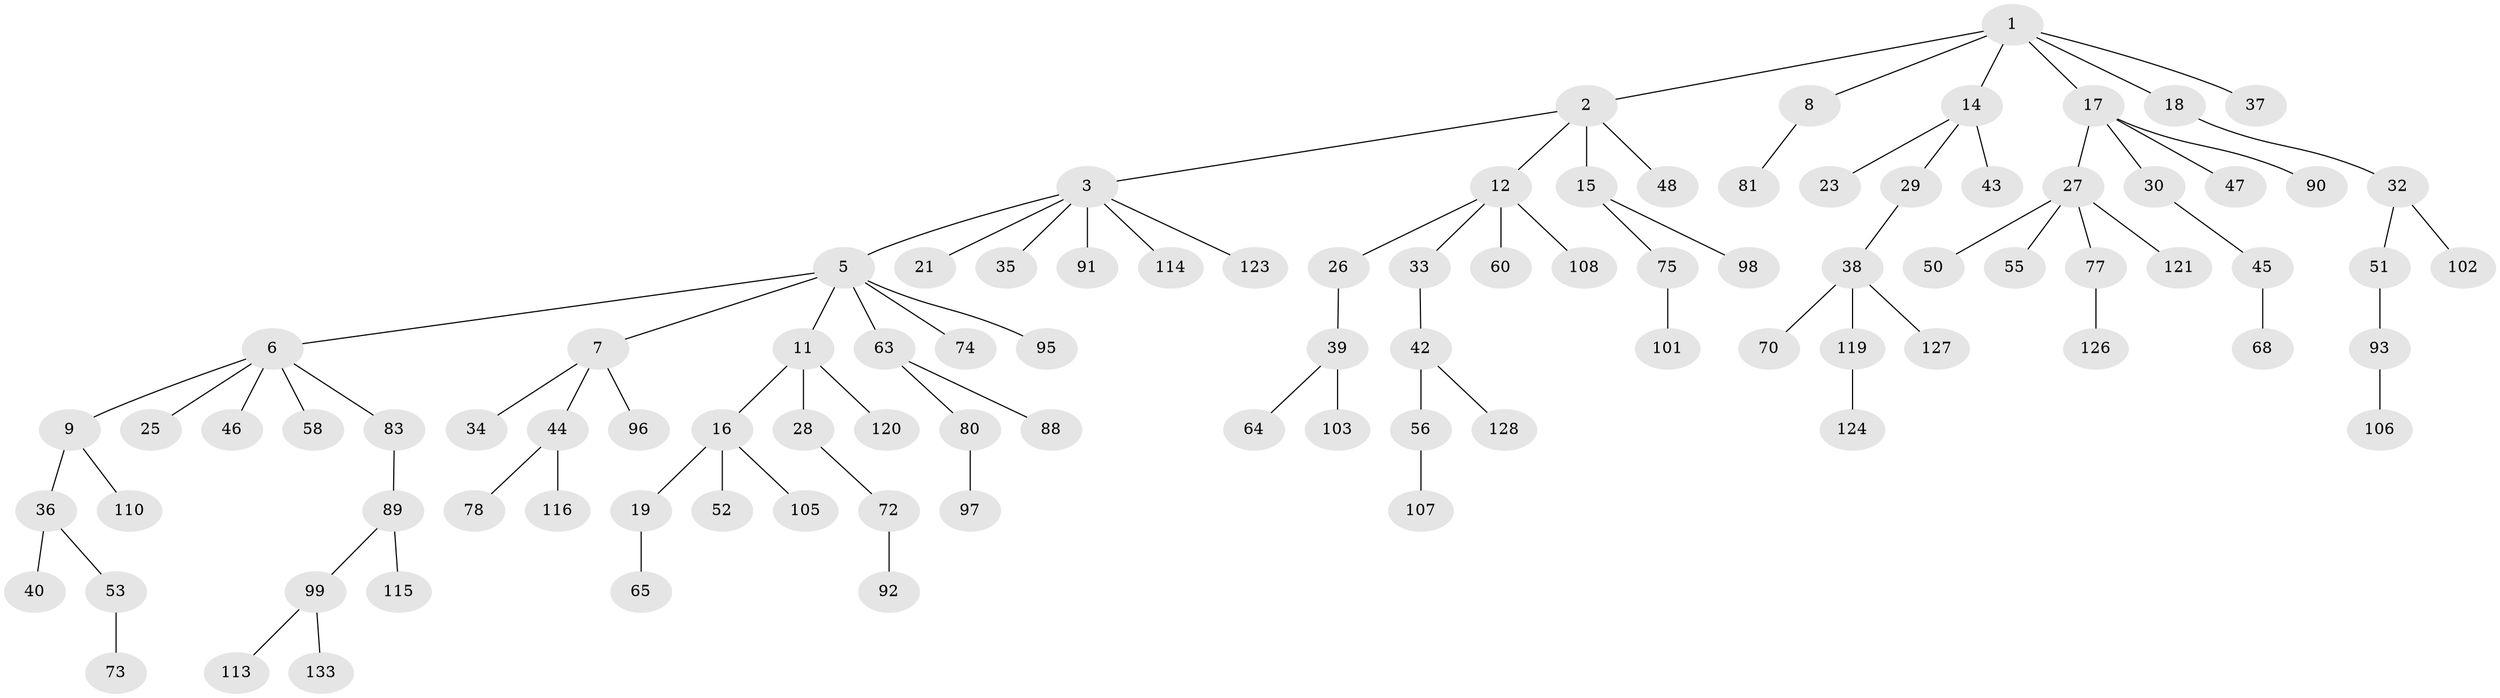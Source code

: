 // original degree distribution, {7: 0.007407407407407408, 6: 0.007407407407407408, 4: 0.044444444444444446, 5: 0.044444444444444446, 8: 0.007407407407407408, 2: 0.28888888888888886, 3: 0.1259259259259259, 1: 0.4740740740740741}
// Generated by graph-tools (version 1.1) at 2025/11/02/27/25 16:11:27]
// undirected, 94 vertices, 93 edges
graph export_dot {
graph [start="1"]
  node [color=gray90,style=filled];
  1 [super="+10"];
  2 [super="+129"];
  3 [super="+4"];
  5 [super="+122"];
  6 [super="+13"];
  7 [super="+67"];
  8;
  9 [super="+57"];
  11 [super="+22"];
  12 [super="+85"];
  14 [super="+82"];
  15 [super="+131"];
  16 [super="+49"];
  17 [super="+20"];
  18;
  19 [super="+24"];
  21;
  23 [super="+109"];
  25;
  26 [super="+125"];
  27 [super="+61"];
  28 [super="+31"];
  29 [super="+117"];
  30;
  32 [super="+86"];
  33;
  34;
  35 [super="+41"];
  36;
  37 [super="+59"];
  38 [super="+62"];
  39 [super="+66"];
  40;
  42 [super="+54"];
  43;
  44;
  45;
  46;
  47;
  48 [super="+132"];
  50 [super="+118"];
  51;
  52;
  53 [super="+79"];
  55;
  56 [super="+87"];
  58 [super="+134"];
  60;
  63 [super="+76"];
  64 [super="+71"];
  65 [super="+130"];
  68 [super="+69"];
  70;
  72 [super="+100"];
  73;
  74;
  75;
  77 [super="+84"];
  78;
  80 [super="+112"];
  81 [super="+94"];
  83;
  88;
  89;
  90;
  91;
  92;
  93;
  95;
  96 [super="+104"];
  97;
  98;
  99;
  101 [super="+111"];
  102;
  103;
  105;
  106;
  107 [super="+135"];
  108;
  110;
  113;
  114;
  115;
  116;
  119;
  120;
  121;
  123;
  124;
  126;
  127;
  128;
  133;
  1 -- 2;
  1 -- 8;
  1 -- 14;
  1 -- 17;
  1 -- 18;
  1 -- 37;
  2 -- 3;
  2 -- 12;
  2 -- 15;
  2 -- 48;
  3 -- 91;
  3 -- 123;
  3 -- 114;
  3 -- 35;
  3 -- 21;
  3 -- 5;
  5 -- 6;
  5 -- 7;
  5 -- 11;
  5 -- 63;
  5 -- 74;
  5 -- 95;
  6 -- 9;
  6 -- 25;
  6 -- 58;
  6 -- 46;
  6 -- 83;
  7 -- 34;
  7 -- 44;
  7 -- 96;
  8 -- 81;
  9 -- 36;
  9 -- 110;
  11 -- 16;
  11 -- 120;
  11 -- 28;
  12 -- 26;
  12 -- 33;
  12 -- 60;
  12 -- 108;
  14 -- 23;
  14 -- 29;
  14 -- 43;
  15 -- 75;
  15 -- 98;
  16 -- 19;
  16 -- 52;
  16 -- 105;
  17 -- 27;
  17 -- 30;
  17 -- 47;
  17 -- 90;
  18 -- 32;
  19 -- 65;
  26 -- 39;
  27 -- 50;
  27 -- 55;
  27 -- 121;
  27 -- 77;
  28 -- 72;
  29 -- 38;
  30 -- 45;
  32 -- 51;
  32 -- 102;
  33 -- 42;
  36 -- 40;
  36 -- 53;
  38 -- 70;
  38 -- 119;
  38 -- 127;
  39 -- 64;
  39 -- 103;
  42 -- 56;
  42 -- 128;
  44 -- 78;
  44 -- 116;
  45 -- 68;
  51 -- 93;
  53 -- 73;
  56 -- 107;
  63 -- 80;
  63 -- 88;
  72 -- 92;
  75 -- 101;
  77 -- 126;
  80 -- 97;
  83 -- 89;
  89 -- 99;
  89 -- 115;
  93 -- 106;
  99 -- 113;
  99 -- 133;
  119 -- 124;
}
